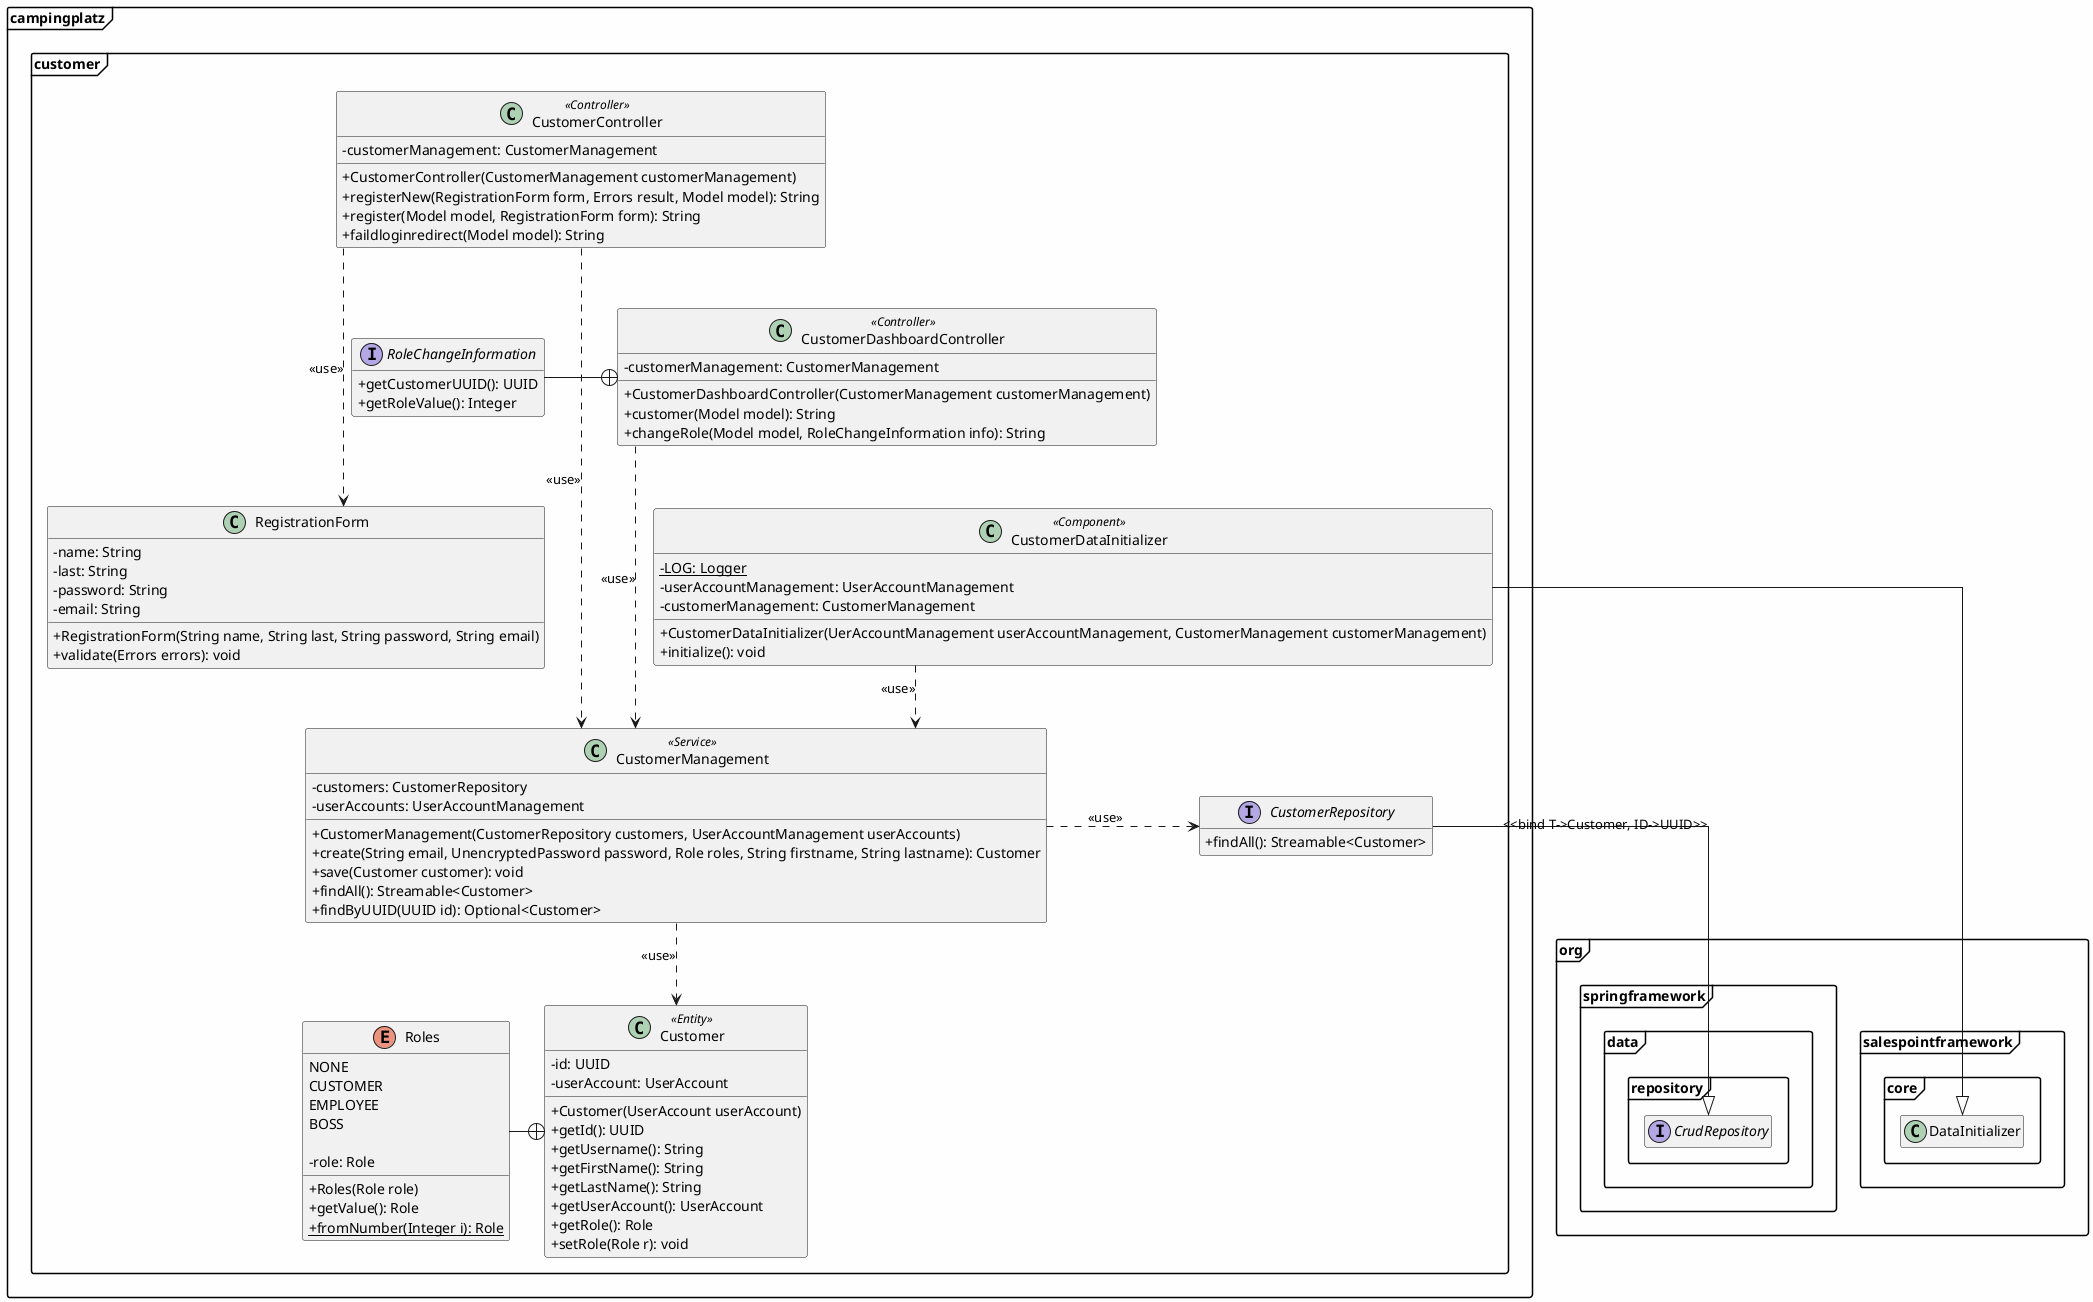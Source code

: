 @startuml
hide empty fields
hide empty methods
skinparam classAttributeIconSize 0
skinparam linetype ortho
skinparam BackgroundColor #FEFEFE
allowmixing
skinparam packageStyle Frame

interface org.springframework.data.repository.CrudRepository

package campingplatz{
    package customer{
        class Customer<<Entity>>{
            - id: UUID
            - userAccount: UserAccount
            + Customer(UserAccount userAccount)
            +getId(): UUID
            +getUsername(): String
            +getFirstName(): String
            +getLastName(): String
            +getUserAccount(): UserAccount
            +getRole(): Role
            +setRole(Role r): void

        }
        enum Roles{
        NONE
        CUSTOMER
        EMPLOYEE
        BOSS

        -role: Role
        +Roles(Role role)
        +getValue(): Role
        +{static} fromNumber(Integer i): Role
        }
        class CustomerController<<Controller>>{
        -customerManagement: CustomerManagement
        +CustomerController(CustomerManagement customerManagement)
        +registerNew(RegistrationForm form, Errors result, Model model): String
        +register(Model model, RegistrationForm form): String
        +faildloginredirect(Model model): String
        }
        class CustomerDashboardController<<Controller>>{
        -customerManagement: CustomerManagement
        +CustomerDashboardController(CustomerManagement customerManagement)
        +customer(Model model): String
        +changeRole(Model model, RoleChangeInformation info): String
        }
        interface RoleChangeInformation{
        +getCustomerUUID(): UUID
        +getRoleValue(): Integer
        }
        class CustomerDataInitializer<<Component>>{
        -{static}LOG: Logger
        -userAccountManagement: UserAccountManagement
        -customerManagement: CustomerManagement
        +CustomerDataInitializer(UerAccountManagement userAccountManagement, CustomerManagement customerManagement)
        +initialize(): void
        }
        class CustomerManagement<<Service>>{
        -customers: CustomerRepository
        -userAccounts: UserAccountManagement
        +CustomerManagement(CustomerRepository customers, UserAccountManagement userAccounts)
        +create(String email, UnencryptedPassword password, Role roles, String firstname, String lastname): Customer
        +save(Customer customer): void
        +findAll(): Streamable<Customer>
        +findByUUID(UUID id): Optional<Customer>
        }
        interface CustomerRepository{
        +findAll(): Streamable<Customer>
        }
        class RegistrationForm{
        -name: String
        -last: String
        -password: String
        -email: String
        +RegistrationForm(String name, String last, String password, String email)
        +validate(Errors errors): void
        }
    }
}
CustomerController -[hidden]d- CustomerDashboardController
RoleChangeInformation -r-+ CustomerDashboardController
Roles -r-+ Customer
CustomerDataInitializer -[hidden]u- CustomerDashboardController
CustomerManagement -[hidden]u- CustomerDataInitializer
CustomerDataInitializer --|> org.salespointframework.core.DataInitializer

CustomerRepository --|> org.springframework.data.repository.CrudRepository: <<bind T->Customer, ID->UUID>>
RegistrationForm -[hidden]d- CustomerManagement
CustomerController ..> RegistrationForm : <<use>>
CustomerDataInitializer ..> CustomerManagement : <<use>>
CustomerDashboardController ..> CustomerManagement : <<use>>
CustomerManagement .r.> CustomerRepository : <<use>>
CustomerManagement ..> Customer : <<use>>
CustomerController ..> CustomerManagement : <<use>>

@enduml